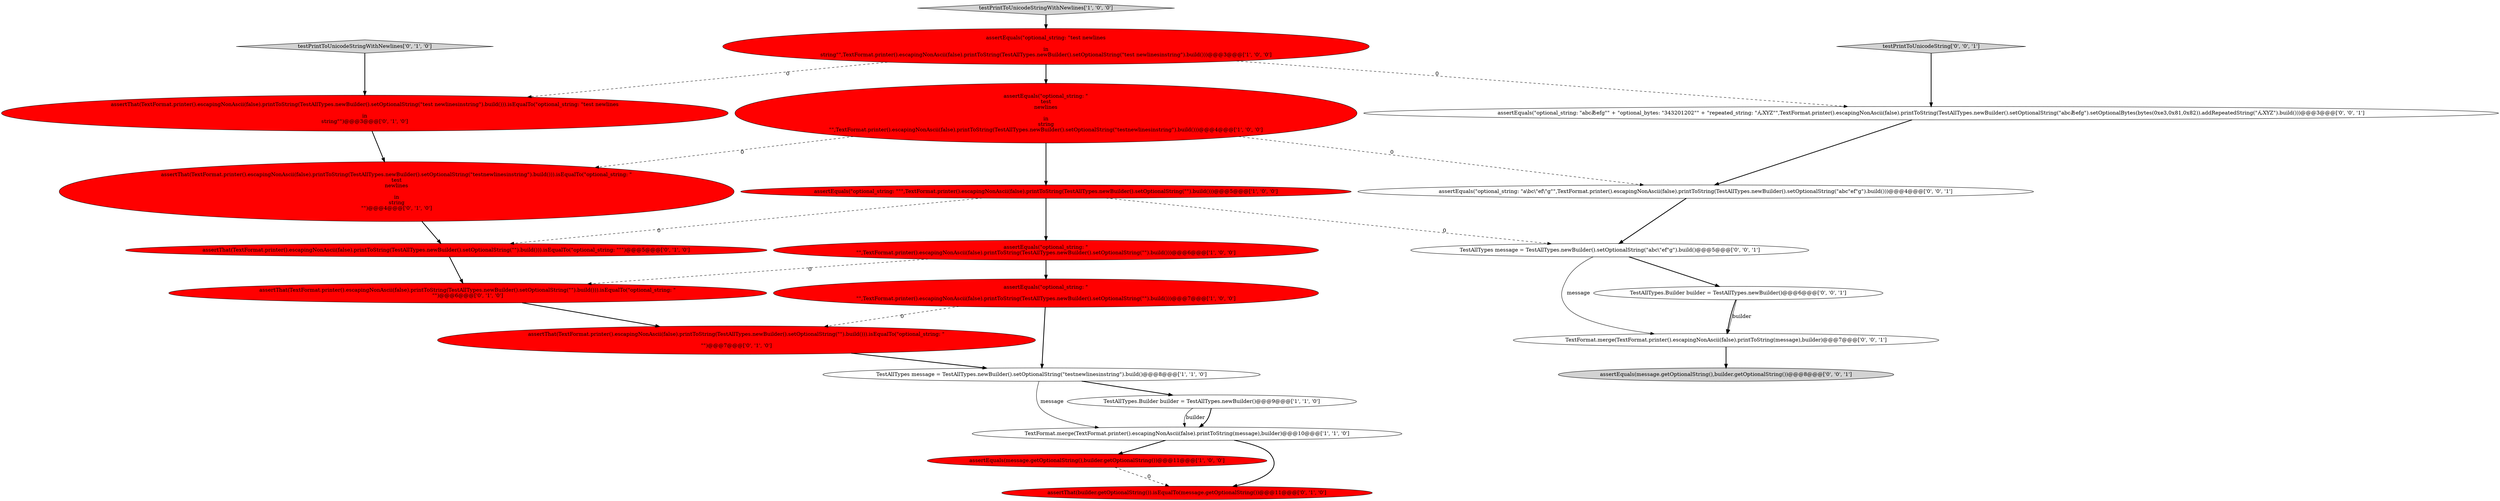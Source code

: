digraph {
8 [style = filled, label = "assertEquals(\"optional_string: \"\n\n\"\",TextFormat.printer().escapingNonAscii(false).printToString(TestAllTypes.newBuilder().setOptionalString(\"\").build()))@@@7@@@['1', '0', '0']", fillcolor = red, shape = ellipse image = "AAA1AAABBB1BBB"];
7 [style = filled, label = "TestAllTypes message = TestAllTypes.newBuilder().setOptionalString(\"testnewlinesinstring\").build()@@@8@@@['1', '1', '0']", fillcolor = white, shape = ellipse image = "AAA0AAABBB1BBB"];
3 [style = filled, label = "assertEquals(\"optional_string: \"\"\",TextFormat.printer().escapingNonAscii(false).printToString(TestAllTypes.newBuilder().setOptionalString(\"\").build()))@@@5@@@['1', '0', '0']", fillcolor = red, shape = ellipse image = "AAA1AAABBB1BBB"];
12 [style = filled, label = "assertThat(TextFormat.printer().escapingNonAscii(false).printToString(TestAllTypes.newBuilder().setOptionalString(\"testnewlinesinstring\").build())).isEqualTo(\"optional_string: \"\ntest\nnewlines\n\nin\nstring\n\"\")@@@4@@@['0', '1', '0']", fillcolor = red, shape = ellipse image = "AAA1AAABBB2BBB"];
6 [style = filled, label = "assertEquals(\"optional_string: \"\n\"\",TextFormat.printer().escapingNonAscii(false).printToString(TestAllTypes.newBuilder().setOptionalString(\"\").build()))@@@6@@@['1', '0', '0']", fillcolor = red, shape = ellipse image = "AAA1AAABBB1BBB"];
1 [style = filled, label = "testPrintToUnicodeStringWithNewlines['1', '0', '0']", fillcolor = lightgray, shape = diamond image = "AAA0AAABBB1BBB"];
14 [style = filled, label = "assertThat(TextFormat.printer().escapingNonAscii(false).printToString(TestAllTypes.newBuilder().setOptionalString(\"\").build())).isEqualTo(\"optional_string: \"\n\n\"\")@@@7@@@['0', '1', '0']", fillcolor = red, shape = ellipse image = "AAA1AAABBB2BBB"];
15 [style = filled, label = "assertThat(builder.getOptionalString()).isEqualTo(message.getOptionalString())@@@11@@@['0', '1', '0']", fillcolor = red, shape = ellipse image = "AAA1AAABBB2BBB"];
22 [style = filled, label = "TextFormat.merge(TextFormat.printer().escapingNonAscii(false).printToString(message),builder)@@@7@@@['0', '0', '1']", fillcolor = white, shape = ellipse image = "AAA0AAABBB3BBB"];
17 [style = filled, label = "TestAllTypes.Builder builder = TestAllTypes.newBuilder()@@@6@@@['0', '0', '1']", fillcolor = white, shape = ellipse image = "AAA0AAABBB3BBB"];
4 [style = filled, label = "TestAllTypes.Builder builder = TestAllTypes.newBuilder()@@@9@@@['1', '1', '0']", fillcolor = white, shape = ellipse image = "AAA0AAABBB1BBB"];
19 [style = filled, label = "assertEquals(\"optional_string: \"abcあefg\"\" + \"optional_bytes: \"\343\201\202\"\" + \"repeated_string: \"んXYZ\"\",TextFormat.printer().escapingNonAscii(false).printToString(TestAllTypes.newBuilder().setOptionalString(\"abcあefg\").setOptionalBytes(bytes(0xe3,0x81,0x82)).addRepeatedString(\"んXYZ\").build()))@@@3@@@['0', '0', '1']", fillcolor = white, shape = ellipse image = "AAA0AAABBB3BBB"];
5 [style = filled, label = "assertEquals(message.getOptionalString(),builder.getOptionalString())@@@11@@@['1', '0', '0']", fillcolor = red, shape = ellipse image = "AAA1AAABBB1BBB"];
20 [style = filled, label = "testPrintToUnicodeString['0', '0', '1']", fillcolor = lightgray, shape = diamond image = "AAA0AAABBB3BBB"];
23 [style = filled, label = "assertEquals(\"optional_string: \"a\\bc\\\"ef\\\"g\"\",TextFormat.printer().escapingNonAscii(false).printToString(TestAllTypes.newBuilder().setOptionalString(\"a\bc\"ef\"g\").build()))@@@4@@@['0', '0', '1']", fillcolor = white, shape = ellipse image = "AAA0AAABBB3BBB"];
2 [style = filled, label = "assertEquals(\"optional_string: \"\ntest\nnewlines\n\nin\nstring\n\"\",TextFormat.printer().escapingNonAscii(false).printToString(TestAllTypes.newBuilder().setOptionalString(\"testnewlinesinstring\").build()))@@@4@@@['1', '0', '0']", fillcolor = red, shape = ellipse image = "AAA1AAABBB1BBB"];
21 [style = filled, label = "TestAllTypes message = TestAllTypes.newBuilder().setOptionalString(\"a\bc\\\"ef\"g\").build()@@@5@@@['0', '0', '1']", fillcolor = white, shape = ellipse image = "AAA0AAABBB3BBB"];
13 [style = filled, label = "assertThat(TextFormat.printer().escapingNonAscii(false).printToString(TestAllTypes.newBuilder().setOptionalString(\"test newlinesinstring\").build())).isEqualTo(\"optional_string: \"test newlines\n\nin\nstring\"\")@@@3@@@['0', '1', '0']", fillcolor = red, shape = ellipse image = "AAA1AAABBB2BBB"];
16 [style = filled, label = "testPrintToUnicodeStringWithNewlines['0', '1', '0']", fillcolor = lightgray, shape = diamond image = "AAA0AAABBB2BBB"];
10 [style = filled, label = "assertThat(TextFormat.printer().escapingNonAscii(false).printToString(TestAllTypes.newBuilder().setOptionalString(\"\").build())).isEqualTo(\"optional_string: \"\n\"\")@@@6@@@['0', '1', '0']", fillcolor = red, shape = ellipse image = "AAA1AAABBB2BBB"];
18 [style = filled, label = "assertEquals(message.getOptionalString(),builder.getOptionalString())@@@8@@@['0', '0', '1']", fillcolor = lightgray, shape = ellipse image = "AAA0AAABBB3BBB"];
0 [style = filled, label = "assertEquals(\"optional_string: \"test newlines\n\nin\nstring\"\",TextFormat.printer().escapingNonAscii(false).printToString(TestAllTypes.newBuilder().setOptionalString(\"test newlinesinstring\").build()))@@@3@@@['1', '0', '0']", fillcolor = red, shape = ellipse image = "AAA1AAABBB1BBB"];
9 [style = filled, label = "TextFormat.merge(TextFormat.printer().escapingNonAscii(false).printToString(message),builder)@@@10@@@['1', '1', '0']", fillcolor = white, shape = ellipse image = "AAA0AAABBB1BBB"];
11 [style = filled, label = "assertThat(TextFormat.printer().escapingNonAscii(false).printToString(TestAllTypes.newBuilder().setOptionalString(\"\").build())).isEqualTo(\"optional_string: \"\"\")@@@5@@@['0', '1', '0']", fillcolor = red, shape = ellipse image = "AAA1AAABBB2BBB"];
2->23 [style = dashed, label="0"];
4->9 [style = bold, label=""];
16->13 [style = bold, label=""];
4->9 [style = solid, label="builder"];
10->14 [style = bold, label=""];
3->21 [style = dashed, label="0"];
0->19 [style = dashed, label="0"];
2->3 [style = bold, label=""];
0->2 [style = bold, label=""];
12->11 [style = bold, label=""];
3->6 [style = bold, label=""];
1->0 [style = bold, label=""];
7->4 [style = bold, label=""];
8->14 [style = dashed, label="0"];
17->22 [style = bold, label=""];
8->7 [style = bold, label=""];
14->7 [style = bold, label=""];
6->10 [style = dashed, label="0"];
2->12 [style = dashed, label="0"];
22->18 [style = bold, label=""];
13->12 [style = bold, label=""];
21->22 [style = solid, label="message"];
23->21 [style = bold, label=""];
11->10 [style = bold, label=""];
9->15 [style = bold, label=""];
19->23 [style = bold, label=""];
0->13 [style = dashed, label="0"];
6->8 [style = bold, label=""];
9->5 [style = bold, label=""];
7->9 [style = solid, label="message"];
17->22 [style = solid, label="builder"];
20->19 [style = bold, label=""];
5->15 [style = dashed, label="0"];
21->17 [style = bold, label=""];
3->11 [style = dashed, label="0"];
}

